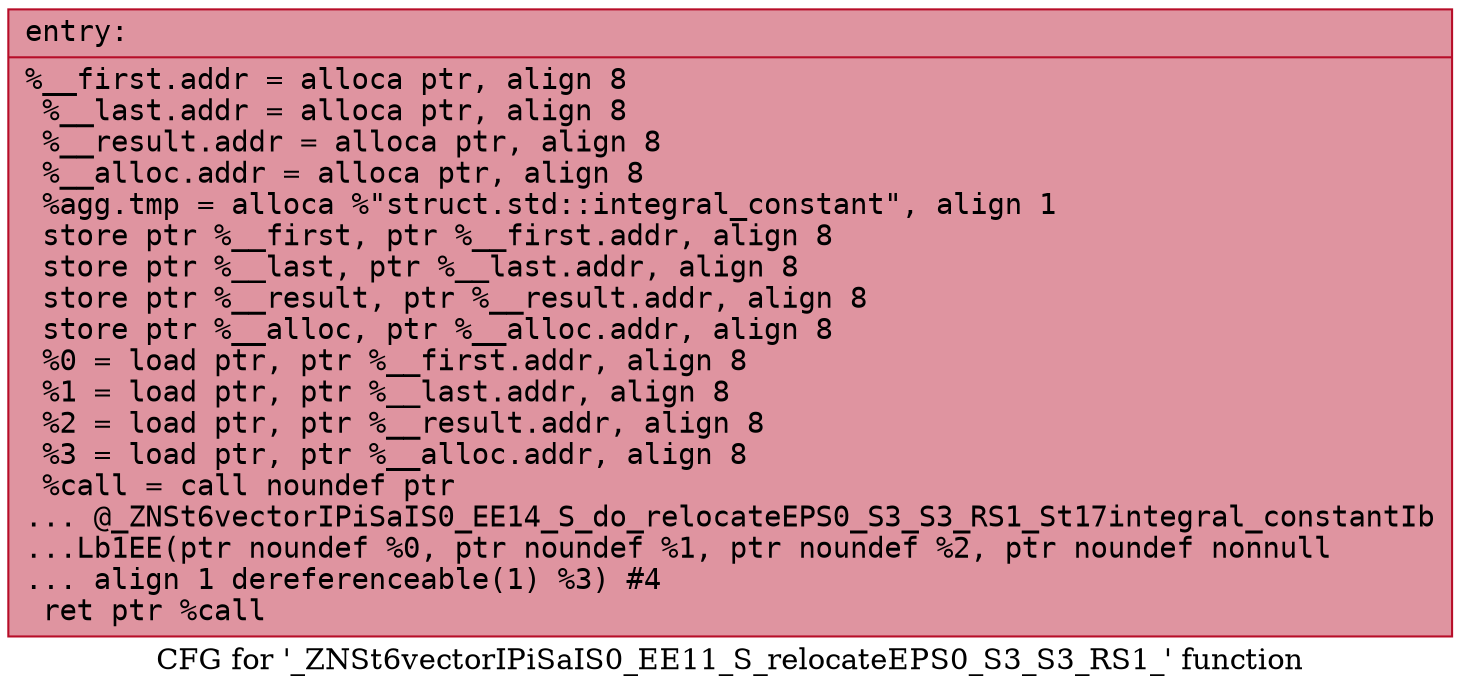 digraph "CFG for '_ZNSt6vectorIPiSaIS0_EE11_S_relocateEPS0_S3_S3_RS1_' function" {
	label="CFG for '_ZNSt6vectorIPiSaIS0_EE11_S_relocateEPS0_S3_S3_RS1_' function";

	Node0x56285ad63720 [shape=record,color="#b70d28ff", style=filled, fillcolor="#b70d2870" fontname="Courier",label="{entry:\l|  %__first.addr = alloca ptr, align 8\l  %__last.addr = alloca ptr, align 8\l  %__result.addr = alloca ptr, align 8\l  %__alloc.addr = alloca ptr, align 8\l  %agg.tmp = alloca %\"struct.std::integral_constant\", align 1\l  store ptr %__first, ptr %__first.addr, align 8\l  store ptr %__last, ptr %__last.addr, align 8\l  store ptr %__result, ptr %__result.addr, align 8\l  store ptr %__alloc, ptr %__alloc.addr, align 8\l  %0 = load ptr, ptr %__first.addr, align 8\l  %1 = load ptr, ptr %__last.addr, align 8\l  %2 = load ptr, ptr %__result.addr, align 8\l  %3 = load ptr, ptr %__alloc.addr, align 8\l  %call = call noundef ptr\l... @_ZNSt6vectorIPiSaIS0_EE14_S_do_relocateEPS0_S3_S3_RS1_St17integral_constantIb\l...Lb1EE(ptr noundef %0, ptr noundef %1, ptr noundef %2, ptr noundef nonnull\l... align 1 dereferenceable(1) %3) #4\l  ret ptr %call\l}"];
}
